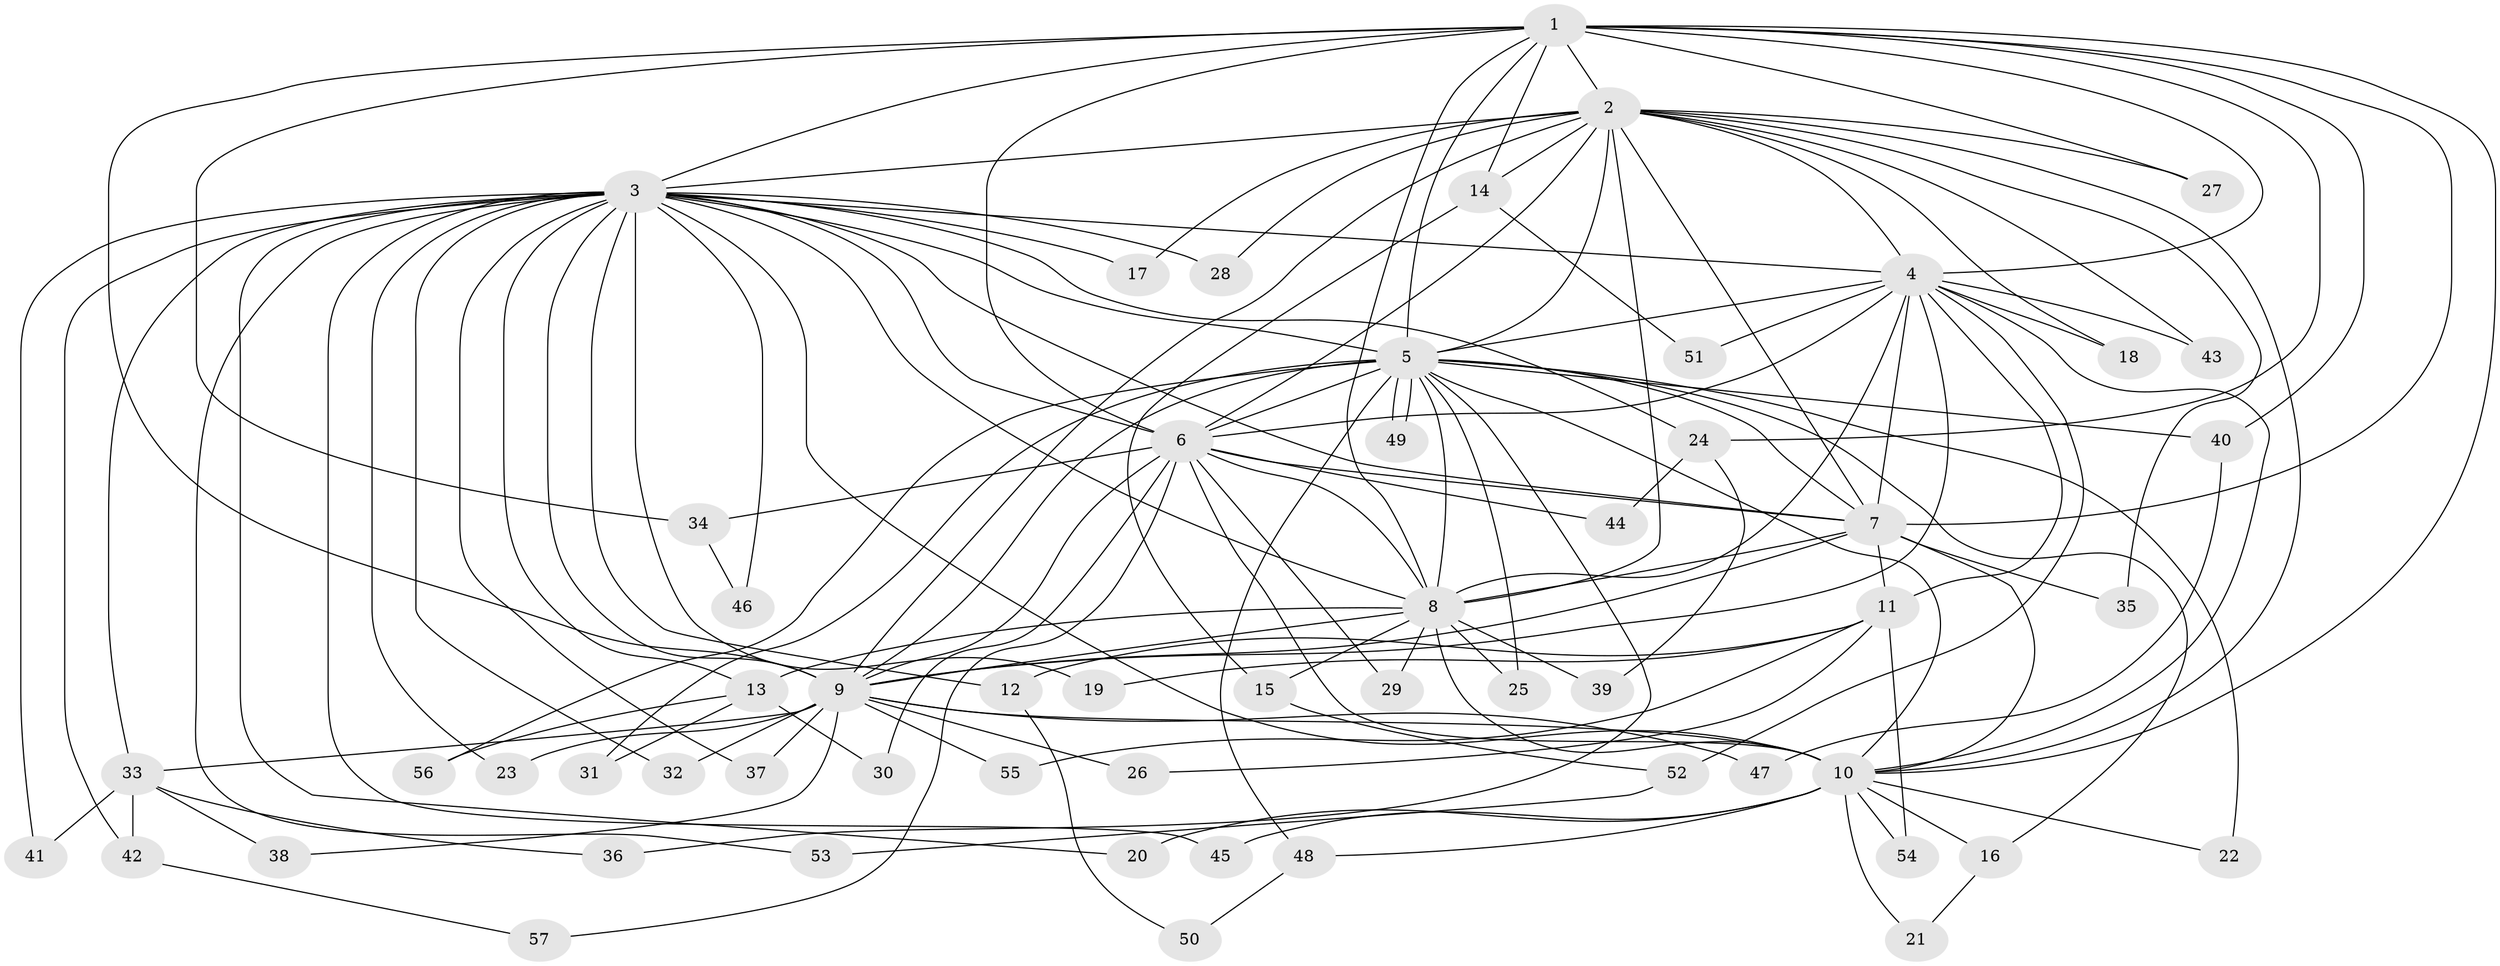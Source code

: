 // coarse degree distribution, {9: 0.02564102564102564, 15: 0.02564102564102564, 14: 0.02564102564102564, 6: 0.02564102564102564, 3: 0.07692307692307693, 2: 0.5641025641025641, 1: 0.20512820512820512, 4: 0.02564102564102564, 19: 0.02564102564102564}
// Generated by graph-tools (version 1.1) at 2025/47/03/04/25 21:47:20]
// undirected, 57 vertices, 139 edges
graph export_dot {
graph [start="1"]
  node [color=gray90,style=filled];
  1;
  2;
  3;
  4;
  5;
  6;
  7;
  8;
  9;
  10;
  11;
  12;
  13;
  14;
  15;
  16;
  17;
  18;
  19;
  20;
  21;
  22;
  23;
  24;
  25;
  26;
  27;
  28;
  29;
  30;
  31;
  32;
  33;
  34;
  35;
  36;
  37;
  38;
  39;
  40;
  41;
  42;
  43;
  44;
  45;
  46;
  47;
  48;
  49;
  50;
  51;
  52;
  53;
  54;
  55;
  56;
  57;
  1 -- 2;
  1 -- 3;
  1 -- 4;
  1 -- 5;
  1 -- 6;
  1 -- 7;
  1 -- 8;
  1 -- 9;
  1 -- 10;
  1 -- 14;
  1 -- 24;
  1 -- 27;
  1 -- 34;
  1 -- 40;
  2 -- 3;
  2 -- 4;
  2 -- 5;
  2 -- 6;
  2 -- 7;
  2 -- 8;
  2 -- 9;
  2 -- 10;
  2 -- 14;
  2 -- 17;
  2 -- 18;
  2 -- 27;
  2 -- 28;
  2 -- 35;
  2 -- 43;
  3 -- 4;
  3 -- 5;
  3 -- 6;
  3 -- 7;
  3 -- 8;
  3 -- 9;
  3 -- 10;
  3 -- 12;
  3 -- 13;
  3 -- 17;
  3 -- 19;
  3 -- 20;
  3 -- 23;
  3 -- 24;
  3 -- 28;
  3 -- 32;
  3 -- 33;
  3 -- 37;
  3 -- 41;
  3 -- 42;
  3 -- 45;
  3 -- 46;
  3 -- 53;
  4 -- 5;
  4 -- 6;
  4 -- 7;
  4 -- 8;
  4 -- 9;
  4 -- 10;
  4 -- 11;
  4 -- 18;
  4 -- 43;
  4 -- 51;
  4 -- 52;
  5 -- 6;
  5 -- 7;
  5 -- 8;
  5 -- 9;
  5 -- 10;
  5 -- 16;
  5 -- 22;
  5 -- 25;
  5 -- 31;
  5 -- 36;
  5 -- 40;
  5 -- 48;
  5 -- 49;
  5 -- 49;
  5 -- 56;
  6 -- 7;
  6 -- 8;
  6 -- 9;
  6 -- 10;
  6 -- 29;
  6 -- 30;
  6 -- 34;
  6 -- 44;
  6 -- 57;
  7 -- 8;
  7 -- 9;
  7 -- 10;
  7 -- 11;
  7 -- 35;
  8 -- 9;
  8 -- 10;
  8 -- 13;
  8 -- 15;
  8 -- 25;
  8 -- 29;
  8 -- 39;
  9 -- 10;
  9 -- 23;
  9 -- 26;
  9 -- 32;
  9 -- 33;
  9 -- 37;
  9 -- 38;
  9 -- 47;
  9 -- 55;
  10 -- 16;
  10 -- 20;
  10 -- 21;
  10 -- 22;
  10 -- 45;
  10 -- 48;
  10 -- 54;
  11 -- 12;
  11 -- 19;
  11 -- 26;
  11 -- 54;
  11 -- 55;
  12 -- 50;
  13 -- 30;
  13 -- 31;
  13 -- 56;
  14 -- 15;
  14 -- 51;
  15 -- 52;
  16 -- 21;
  24 -- 39;
  24 -- 44;
  33 -- 36;
  33 -- 38;
  33 -- 41;
  33 -- 42;
  34 -- 46;
  40 -- 47;
  42 -- 57;
  48 -- 50;
  52 -- 53;
}

